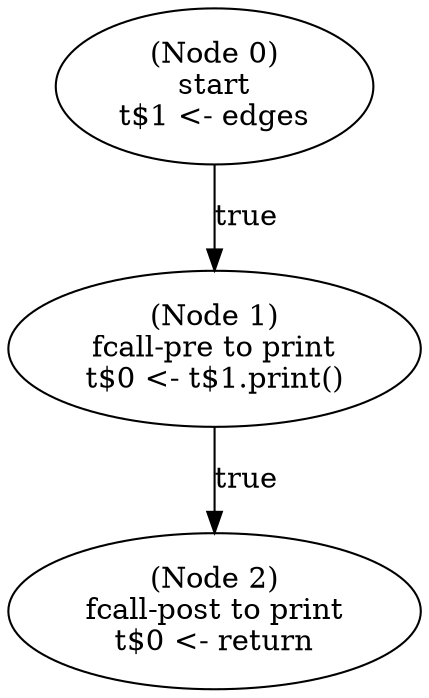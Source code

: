 digraph print_E_pre {
  n0 [label="(Node 0)\nstart\nt$1 <- edges\n"];
 n0 -> n1 [label="true"];
  n1 [label="(Node 1)\nfcall-pre to print\nt$0 <- t$1.print()\n"];
 n1 -> n2 [label="true"];
  n2 [label="(Node 2)\nfcall-post to print\nt$0 <- return\n"];
}
